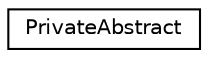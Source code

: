 digraph "Graphical Class Hierarchy"
{
  edge [fontname="Helvetica",fontsize="10",labelfontname="Helvetica",labelfontsize="10"];
  node [fontname="Helvetica",fontsize="10",shape=record];
  rankdir="LR";
  Node0 [label="PrivateAbstract",height=0.2,width=0.4,color="black", fillcolor="white", style="filled",URL="$struct_private_abstract.html"];
}
